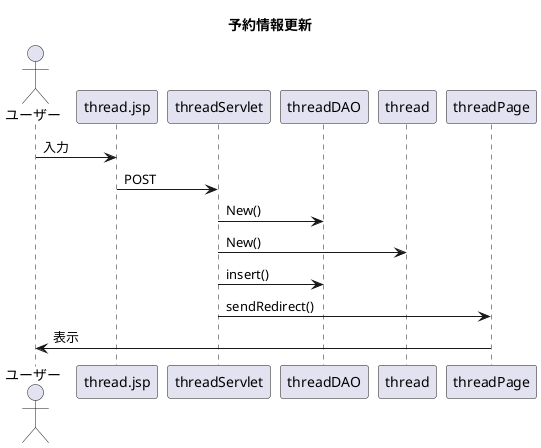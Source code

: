 @startuml
title 予約情報更新

actor ユーザー

ユーザー -> thread.jsp : 入力
thread.jsp -> threadServlet : POST
threadServlet -> threadDAO : New()
threadServlet -> thread : New()
threadServlet -> threadDAO : insert()
threadServlet -> threadPage : sendRedirect()
threadPage -> ユーザー : 表示

@enduml